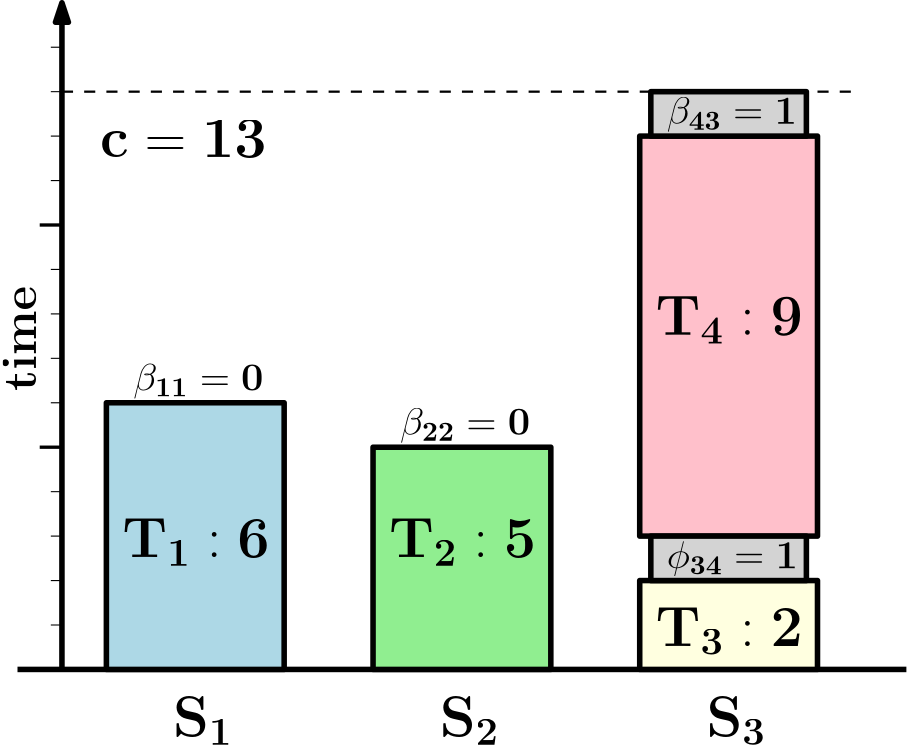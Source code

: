 <?xml version="1.0"?>
<!DOCTYPE ipe SYSTEM "ipe.dtd">
<ipe version="70206" creator="Ipe 7.2.7">
<info created="D:20170508184239" modified="D:20170509075929"/>
<ipestyle name="basic">
<symbol name="arrow/arc(spx)">
<path stroke="sym-stroke" fill="sym-stroke" pen="sym-pen">
0 0 m
-1 0.333 l
-1 -0.333 l
h
</path>
</symbol>
<symbol name="arrow/farc(spx)">
<path stroke="sym-stroke" fill="white" pen="sym-pen">
0 0 m
-1 0.333 l
-1 -0.333 l
h
</path>
</symbol>
<symbol name="arrow/ptarc(spx)">
<path stroke="sym-stroke" fill="sym-stroke" pen="sym-pen">
0 0 m
-1 0.333 l
-0.8 0 l
-1 -0.333 l
h
</path>
</symbol>
<symbol name="arrow/fptarc(spx)">
<path stroke="sym-stroke" fill="white" pen="sym-pen">
0 0 m
-1 0.333 l
-0.8 0 l
-1 -0.333 l
h
</path>
</symbol>
<symbol name="mark/circle(sx)" transformations="translations">
<path fill="sym-stroke">
0.6 0 0 0.6 0 0 e
0.4 0 0 0.4 0 0 e
</path>
</symbol>
<symbol name="mark/disk(sx)" transformations="translations">
<path fill="sym-stroke">
0.6 0 0 0.6 0 0 e
</path>
</symbol>
<symbol name="mark/fdisk(sfx)" transformations="translations">
<group>
<path fill="sym-fill">
0.5 0 0 0.5 0 0 e
</path>
<path fill="sym-stroke" fillrule="eofill">
0.6 0 0 0.6 0 0 e
0.4 0 0 0.4 0 0 e
</path>
</group>
</symbol>
<symbol name="mark/box(sx)" transformations="translations">
<path fill="sym-stroke" fillrule="eofill">
-0.6 -0.6 m
0.6 -0.6 l
0.6 0.6 l
-0.6 0.6 l
h
-0.4 -0.4 m
0.4 -0.4 l
0.4 0.4 l
-0.4 0.4 l
h
</path>
</symbol>
<symbol name="mark/square(sx)" transformations="translations">
<path fill="sym-stroke">
-0.6 -0.6 m
0.6 -0.6 l
0.6 0.6 l
-0.6 0.6 l
h
</path>
</symbol>
<symbol name="mark/fsquare(sfx)" transformations="translations">
<group>
<path fill="sym-fill">
-0.5 -0.5 m
0.5 -0.5 l
0.5 0.5 l
-0.5 0.5 l
h
</path>
<path fill="sym-stroke" fillrule="eofill">
-0.6 -0.6 m
0.6 -0.6 l
0.6 0.6 l
-0.6 0.6 l
h
-0.4 -0.4 m
0.4 -0.4 l
0.4 0.4 l
-0.4 0.4 l
h
</path>
</group>
</symbol>
<symbol name="mark/cross(sx)" transformations="translations">
<group>
<path fill="sym-stroke">
-0.43 -0.57 m
0.57 0.43 l
0.43 0.57 l
-0.57 -0.43 l
h
</path>
<path fill="sym-stroke">
-0.43 0.57 m
0.57 -0.43 l
0.43 -0.57 l
-0.57 0.43 l
h
</path>
</group>
</symbol>
<symbol name="arrow/fnormal(spx)">
<path stroke="sym-stroke" fill="white" pen="sym-pen">
0 0 m
-1 0.333 l
-1 -0.333 l
h
</path>
</symbol>
<symbol name="arrow/pointed(spx)">
<path stroke="sym-stroke" fill="sym-stroke" pen="sym-pen">
0 0 m
-1 0.333 l
-0.8 0 l
-1 -0.333 l
h
</path>
</symbol>
<symbol name="arrow/fpointed(spx)">
<path stroke="sym-stroke" fill="white" pen="sym-pen">
0 0 m
-1 0.333 l
-0.8 0 l
-1 -0.333 l
h
</path>
</symbol>
<symbol name="arrow/linear(spx)">
<path stroke="sym-stroke" pen="sym-pen">
-1 0.333 m
0 0 l
-1 -0.333 l
</path>
</symbol>
<symbol name="arrow/fdouble(spx)">
<path stroke="sym-stroke" fill="white" pen="sym-pen">
0 0 m
-1 0.333 l
-1 -0.333 l
h
-1 0 m
-2 0.333 l
-2 -0.333 l
h
</path>
</symbol>
<symbol name="arrow/double(spx)">
<path stroke="sym-stroke" fill="sym-stroke" pen="sym-pen">
0 0 m
-1 0.333 l
-1 -0.333 l
h
-1 0 m
-2 0.333 l
-2 -0.333 l
h
</path>
</symbol>
<pen name="heavier" value="0.8"/>
<pen name="fat" value="1.2"/>
<pen name="ultrafat" value="2"/>
<symbolsize name="large" value="5"/>
<symbolsize name="small" value="2"/>
<symbolsize name="tiny" value="1.1"/>
<arrowsize name="large" value="10"/>
<arrowsize name="small" value="5"/>
<arrowsize name="tiny" value="3"/>
<color name="red" value="1 0 0"/>
<color name="green" value="0 1 0"/>
<color name="blue" value="0 0 1"/>
<color name="yellow" value="1 1 0"/>
<color name="orange" value="1 0.647 0"/>
<color name="gold" value="1 0.843 0"/>
<color name="purple" value="0.627 0.125 0.941"/>
<color name="gray" value="0.745"/>
<color name="brown" value="0.647 0.165 0.165"/>
<color name="navy" value="0 0 0.502"/>
<color name="pink" value="1 0.753 0.796"/>
<color name="seagreen" value="0.18 0.545 0.341"/>
<color name="turquoise" value="0.251 0.878 0.816"/>
<color name="violet" value="0.933 0.51 0.933"/>
<color name="darkblue" value="0 0 0.545"/>
<color name="darkcyan" value="0 0.545 0.545"/>
<color name="darkgray" value="0.663"/>
<color name="darkgreen" value="0 0.392 0"/>
<color name="darkmagenta" value="0.545 0 0.545"/>
<color name="darkorange" value="1 0.549 0"/>
<color name="darkred" value="0.545 0 0"/>
<color name="lightblue" value="0.678 0.847 0.902"/>
<color name="lightcyan" value="0.878 1 1"/>
<color name="lightgray" value="0.827"/>
<color name="lightgreen" value="0.565 0.933 0.565"/>
<color name="lightyellow" value="1 1 0.878"/>
<dashstyle name="dashed" value="[4] 0"/>
<dashstyle name="dotted" value="[1 3] 0"/>
<dashstyle name="dash dotted" value="[4 2 1 2] 0"/>
<dashstyle name="dash dot dotted" value="[4 2 1 2 1 2] 0"/>
<textsize name="large" value="\large"/>
<textsize name="Large" value="\Large"/>
<textsize name="LARGE" value="\LARGE"/>
<textsize name="huge" value="\huge"/>
<textsize name="Huge" value="\Huge"/>
<textsize name="small" value="\small"/>
<textsize name="footnote" value="\footnotesize"/>
<textsize name="tiny" value="\tiny"/>
<textstyle name="center" begin="\begin{center}" end="\end{center}"/>
<textstyle name="itemize" begin="\begin{itemize}" end="\end{itemize}"/>
<textstyle name="item" begin="\begin{itemize}\item{}" end="\end{itemize}"/>
<gridsize name="4 pts" value="4"/>
<gridsize name="8 pts (~3 mm)" value="8"/>
<gridsize name="16 pts (~6 mm)" value="16"/>
<gridsize name="32 pts (~12 mm)" value="32"/>
<gridsize name="10 pts (~3.5 mm)" value="10"/>
<gridsize name="20 pts (~7 mm)" value="20"/>
<gridsize name="14 pts (~5 mm)" value="14"/>
<gridsize name="28 pts (~10 mm)" value="28"/>
<gridsize name="56 pts (~20 mm)" value="56"/>
<anglesize name="90 deg" value="90"/>
<anglesize name="60 deg" value="60"/>
<anglesize name="45 deg" value="45"/>
<anglesize name="30 deg" value="30"/>
<anglesize name="22.5 deg" value="22.5"/>
<opacity name="10%" value="0.1"/>
<opacity name="30%" value="0.3"/>
<opacity name="50%" value="0.5"/>
<opacity name="75%" value="0.75"/>
<tiling name="falling" angle="-60" step="4" width="1"/>
<tiling name="rising" angle="30" step="4" width="1"/>
</ipestyle>
<page>
<layer name="alpha"/>
<view layers="alpha" active="alpha"/>
<path layer="alpha" matrix="0.833333 0 0 1 10.6667 0" stroke="black" pen="ultrafat">
64 576 m
448 576 l
448 576 l
</path>
<path stroke="black" fill="lightblue" pen="ultrafat">
96 576 m
96 672 l
160 672 l
160 576 l
h
</path>
<path stroke="black" fill="lightgreen" pen="ultrafat">
192 576 m
192 656 l
256 656 l
256 576 l
h
</path>
<path matrix="1 0 0 0.9 0 105.6" stroke="black" fill="pink" pen="ultrafat">
288 576 m
288 736 l
352 736 l
352 576 l
h
</path>
<path matrix="1 0 0 1 0 -160" stroke="black" fill="lightyellow" pen="ultrafat">
288 736 m
288 768 l
352 768 l
352 736 l
h
</path>
<text matrix="1 0 0 1 -8 -8" transformations="translations" pos="128 560" stroke="black" type="label" width="21.482" height="14.176" depth="3.1" valign="baseline" size="huge" style="math">\bf{S_1}</text>
<text matrix="1 0 0 1 88 -8" transformations="translations" pos="128 560" stroke="black" type="label" width="21.482" height="14.176" depth="3.1" valign="baseline" size="huge" style="math">\bf{S_2}</text>
<text matrix="1 0 0 1 184 -8" transformations="translations" pos="128 560" stroke="black" type="label" width="21.482" height="14.176" depth="3.1" valign="baseline" size="huge" style="math">\bf{S_3}</text>
<text matrix="1 0 0 1 -26.2946 -7.54108" transformations="translations" pos="128 624" stroke="black" type="label" width="52.994" height="14.176" depth="3.1" valign="baseline" size="huge" style="math">\bf{T_1:6}</text>
<text matrix="1 0 0 1 69.7054 -7.54108" transformations="translations" pos="128 624" stroke="black" type="label" width="52.994" height="14.176" depth="3.1" valign="baseline" size="huge" style="math">\bf{T_2:5}</text>
<text matrix="1 0 0 1 165.705 72.4589" transformations="translations" pos="128 624" stroke="black" type="label" width="52.994" height="14.176" depth="3.1" valign="baseline" size="huge" style="math">\bf{T_4:9}</text>
<text matrix="1 0 0 1 165.705 -39.541" transformations="translations" pos="128 624" stroke="black" type="label" width="52.994" height="14.176" depth="3.1" valign="baseline" size="huge" style="math">\bf{T_3:2}</text>
<path matrix="1 0 0 1 0 16" stroke="black" fill="lightyellow" dash="dashed" pen="heavier">
80 768 m
368 768 l
</path>
<text matrix="1 0 0 1 -34.2946 136.459" transformations="translations" pos="128 624" stroke="black" type="label" width="59.929" height="13.316" depth="0" valign="baseline" size="huge" style="math">\bf{c=13}</text>
<path stroke="black" pen="ultrafat" arrow="normal/normal">
80 576 m
80 816 l
</path>
<path stroke="black" pen="fat">
80 736 m
72 736 l
</path>
<path stroke="black" pen="fat">
80 656 m
72 656 l
</path>
<path stroke="black">
80 592 m
76 592 l
</path>
<path stroke="black">
80 608 m
76 608 l
</path>
<path stroke="black">
80 624 m
76 624 l
</path>
<path stroke="black">
80 640 m
76 640 l
</path>
<path stroke="black">
80 672 m
76 672 l
76 672 l
</path>
<path stroke="black">
80 688 m
76 688 l
</path>
<path stroke="black">
80 704 m
76 704 l
</path>
<path stroke="black">
80 720 m
76 720 l
</path>
<path matrix="1 0 0 1 0 32" stroke="black">
80 720 m
76 720 l
</path>
<path matrix="1 0 0 1 0 48" stroke="black">
80 720 m
76 720 l
</path>
<path matrix="1 0 0 1 0 64" stroke="black">
80 720 m
76 720 l
</path>
<path matrix="1 0 0 1 0 80" stroke="black">
80 720 m
76 720 l
</path>
<text matrix="0.00181316 0.999998 -0.999998 0.00181316 742.533 607.016" pos="68 672" stroke="black" type="label" width="37.888" height="11.955" depth="0" valign="baseline" size="LARGE">\bf{time}</text>
<path matrix="1 0 0 0.142854 96 674.288" stroke="black" fill="lightgray" pen="ultrafat">
196 768 m
196 656 l
252 656 l
252 768 l
h
</path>
<text matrix="1 0 0 1 169.705 148.459" transformations="translations" pos="128 624" stroke="black" type="label" width="46.851" height="9.962" depth="2.79" valign="baseline" size="Large" style="math">\bf{\beta_{43}=1}</text>
<path matrix="1 0 0 0.142854 96 514.288" stroke="black" fill="lightgray" pen="ultrafat">
196 768 m
196 656 l
252 656 l
252 768 l
h
</path>
<text matrix="1 0 0 1 169.705 -11.541" transformations="translations" pos="128 624" stroke="black" type="label" width="47.234" height="9.962" depth="2.79" valign="baseline" size="Large" style="math">\bf{\phi_{34}=1}</text>
<text matrix="1 0 0 1 73.705 36.459" transformations="translations" pos="128 624" stroke="black" type="label" width="46.851" height="9.962" depth="2.79" valign="baseline" size="Large" style="math">\bf{\beta_{22}=0}</text>
<text matrix="1 0 0 1 -22.295 52.459" transformations="translations" pos="128 624" stroke="black" type="label" width="46.851" height="9.962" depth="2.79" valign="baseline" size="Large" style="math">\bf{\beta_{11}=0}</text>
</page>
</ipe>
